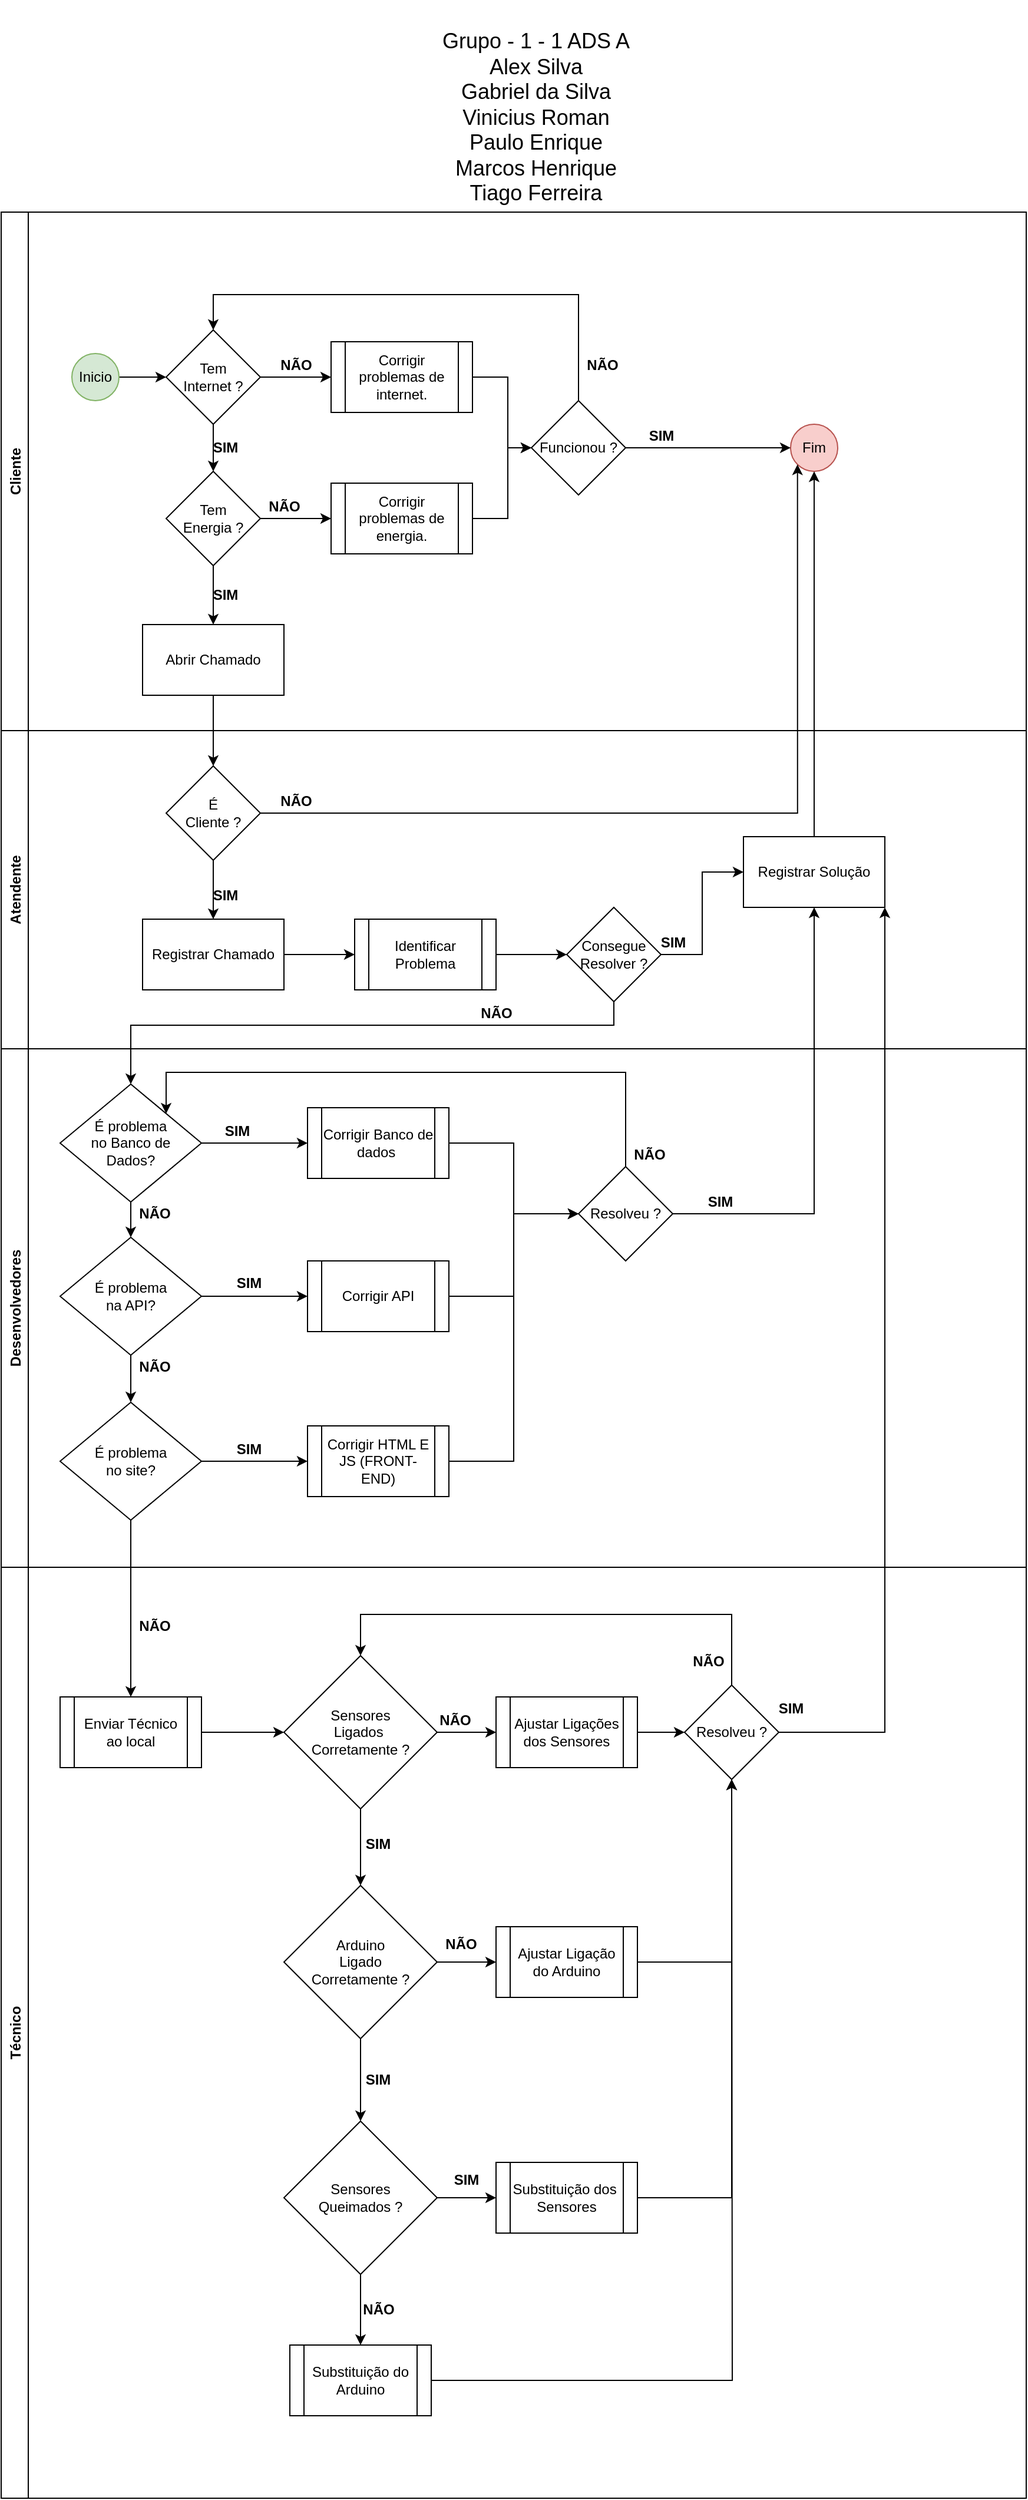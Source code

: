 <mxfile version="18.0.3" type="device"><diagram id="TGBRWINd8MLnC6U2LI5X" name="Page-2"><mxGraphModel dx="1929" dy="582" grid="1" gridSize="10" guides="1" tooltips="1" connect="1" arrows="1" fold="1" page="1" pageScale="1" pageWidth="827" pageHeight="1169" math="0" shadow="0"><root><mxCell id="0"/><mxCell id="1" parent="0"/><mxCell id="ssVDPo7qxLmBIWP_nk92-1" value="Atendente" style="swimlane;horizontal=0;fontFamily=Helvetica;fontSize=12;fontColor=rgb(0, 0, 0);startSize=23;strokeColor=rgb(0, 0, 0);fillColor=none;" parent="1" vertex="1"><mxGeometry x="-40" y="690" width="870" height="270" as="geometry"/></mxCell><mxCell id="ssVDPo7qxLmBIWP_nk92-2" value="" style="edgeStyle=orthogonalEdgeStyle;rounded=0;orthogonalLoop=1;jettySize=auto;html=1;fontFamily=Helvetica;fontSize=12;fontColor=rgb(0, 0, 0);startSize=23;" parent="ssVDPo7qxLmBIWP_nk92-1" source="ssVDPo7qxLmBIWP_nk92-3" target="ssVDPo7qxLmBIWP_nk92-7" edge="1"><mxGeometry relative="1" as="geometry"/></mxCell><mxCell id="ssVDPo7qxLmBIWP_nk92-3" value="É&lt;br&gt;Cliente ?" style="rhombus;whiteSpace=wrap;html=1;fontFamily=Helvetica;fontSize=12;fontColor=rgb(0, 0, 0);startSize=23;strokeColor=rgb(0, 0, 0);fillColor=default;" parent="ssVDPo7qxLmBIWP_nk92-1" vertex="1"><mxGeometry x="140" y="30" width="80" height="80" as="geometry"/></mxCell><mxCell id="ssVDPo7qxLmBIWP_nk92-4" value="&lt;b&gt;NÃO&lt;/b&gt;" style="text;html=1;align=center;verticalAlign=middle;resizable=0;points=[];autosize=1;strokeColor=none;fillColor=none;fontSize=12;fontFamily=Helvetica;fontColor=rgb(0, 0, 0);" parent="ssVDPo7qxLmBIWP_nk92-1" vertex="1"><mxGeometry x="230" y="50" width="40" height="20" as="geometry"/></mxCell><mxCell id="ssVDPo7qxLmBIWP_nk92-5" value="&lt;b&gt;SIM&lt;/b&gt;" style="text;html=1;align=center;verticalAlign=middle;resizable=0;points=[];autosize=1;strokeColor=none;fillColor=none;fontSize=12;fontFamily=Helvetica;fontColor=rgb(0, 0, 0);" parent="ssVDPo7qxLmBIWP_nk92-1" vertex="1"><mxGeometry x="170" y="130" width="40" height="20" as="geometry"/></mxCell><mxCell id="ssVDPo7qxLmBIWP_nk92-6" value="" style="edgeStyle=orthogonalEdgeStyle;rounded=0;orthogonalLoop=1;jettySize=auto;html=1;fontFamily=Helvetica;fontSize=12;fontColor=rgb(0, 0, 0);startSize=23;entryX=0;entryY=0.5;entryDx=0;entryDy=0;" parent="ssVDPo7qxLmBIWP_nk92-1" source="ssVDPo7qxLmBIWP_nk92-7" target="ssVDPo7qxLmBIWP_nk92-9" edge="1"><mxGeometry relative="1" as="geometry"><mxPoint x="330" y="190" as="targetPoint"/></mxGeometry></mxCell><mxCell id="ssVDPo7qxLmBIWP_nk92-7" value="Registrar Chamado" style="whiteSpace=wrap;html=1;strokeColor=rgb(0, 0, 0);fontColor=rgb(0, 0, 0);startSize=23;" parent="ssVDPo7qxLmBIWP_nk92-1" vertex="1"><mxGeometry x="120" y="160" width="120" height="60" as="geometry"/></mxCell><mxCell id="ssVDPo7qxLmBIWP_nk92-8" value="" style="edgeStyle=orthogonalEdgeStyle;rounded=0;orthogonalLoop=1;jettySize=auto;html=1;fontFamily=Helvetica;fontSize=12;fontColor=rgb(0, 0, 0);startSize=23;" parent="ssVDPo7qxLmBIWP_nk92-1" source="ssVDPo7qxLmBIWP_nk92-9" target="ssVDPo7qxLmBIWP_nk92-11" edge="1"><mxGeometry relative="1" as="geometry"/></mxCell><mxCell id="ssVDPo7qxLmBIWP_nk92-9" value="Identificar&lt;br&gt;Problema" style="shape=process;whiteSpace=wrap;html=1;backgroundOutline=1;fontFamily=Helvetica;fontSize=12;fontColor=rgb(0, 0, 0);startSize=23;strokeColor=rgb(0, 0, 0);fillColor=default;" parent="ssVDPo7qxLmBIWP_nk92-1" vertex="1"><mxGeometry x="300" y="160" width="120" height="60" as="geometry"/></mxCell><mxCell id="ssVDPo7qxLmBIWP_nk92-10" style="edgeStyle=orthogonalEdgeStyle;rounded=0;orthogonalLoop=1;jettySize=auto;html=1;exitX=1;exitY=0.5;exitDx=0;exitDy=0;fontFamily=Helvetica;fontSize=12;fontColor=rgb(0, 0, 0);startSize=23;" parent="ssVDPo7qxLmBIWP_nk92-1" source="ssVDPo7qxLmBIWP_nk92-11" target="ssVDPo7qxLmBIWP_nk92-12" edge="1"><mxGeometry relative="1" as="geometry"/></mxCell><mxCell id="ssVDPo7qxLmBIWP_nk92-11" value="Consegue&lt;br&gt;Resolver ?" style="rhombus;whiteSpace=wrap;html=1;fontFamily=Helvetica;fontSize=12;fontColor=rgb(0, 0, 0);startSize=23;strokeColor=rgb(0, 0, 0);fillColor=default;" parent="ssVDPo7qxLmBIWP_nk92-1" vertex="1"><mxGeometry x="480" y="150" width="80" height="80" as="geometry"/></mxCell><mxCell id="ssVDPo7qxLmBIWP_nk92-12" value="Registrar Solução" style="rounded=0;whiteSpace=wrap;html=1;fontFamily=Helvetica;fontSize=12;fontColor=rgb(0, 0, 0);startSize=23;strokeColor=rgb(0, 0, 0);fillColor=default;" parent="ssVDPo7qxLmBIWP_nk92-1" vertex="1"><mxGeometry x="630" y="90" width="120" height="60" as="geometry"/></mxCell><mxCell id="ssVDPo7qxLmBIWP_nk92-13" value="&lt;b&gt;SIM&lt;/b&gt;" style="text;html=1;align=center;verticalAlign=middle;resizable=0;points=[];autosize=1;strokeColor=none;fillColor=none;fontSize=12;fontFamily=Helvetica;fontColor=rgb(0, 0, 0);" parent="ssVDPo7qxLmBIWP_nk92-1" vertex="1"><mxGeometry x="550" y="170" width="40" height="20" as="geometry"/></mxCell><mxCell id="ssVDPo7qxLmBIWP_nk92-14" value="&lt;b&gt;NÃO&lt;/b&gt;" style="text;html=1;align=center;verticalAlign=middle;resizable=0;points=[];autosize=1;strokeColor=none;fillColor=none;fontSize=12;fontFamily=Helvetica;fontColor=rgb(0, 0, 0);" parent="ssVDPo7qxLmBIWP_nk92-1" vertex="1"><mxGeometry x="400" y="230" width="40" height="20" as="geometry"/></mxCell><mxCell id="ssVDPo7qxLmBIWP_nk92-15" value="Desenvolvedores" style="swimlane;horizontal=0;fontFamily=Helvetica;fontSize=12;fontColor=rgb(0, 0, 0);startSize=23;strokeColor=rgb(0, 0, 0);fillColor=none;" parent="1" vertex="1"><mxGeometry x="-40" y="960" width="870" height="440" as="geometry"/></mxCell><mxCell id="ssVDPo7qxLmBIWP_nk92-19" value="" style="edgeStyle=orthogonalEdgeStyle;rounded=0;orthogonalLoop=1;jettySize=auto;html=1;fontFamily=Helvetica;fontSize=12;fontColor=rgb(0, 0, 0);startSize=23;" parent="ssVDPo7qxLmBIWP_nk92-15" source="ssVDPo7qxLmBIWP_nk92-21" target="ssVDPo7qxLmBIWP_nk92-22" edge="1"><mxGeometry relative="1" as="geometry"/></mxCell><mxCell id="ssVDPo7qxLmBIWP_nk92-20" value="" style="edgeStyle=orthogonalEdgeStyle;rounded=0;orthogonalLoop=1;jettySize=auto;html=1;fontFamily=Helvetica;fontSize=12;fontColor=rgb(0, 0, 0);startSize=23;" parent="ssVDPo7qxLmBIWP_nk92-15" source="ssVDPo7qxLmBIWP_nk92-21" target="ssVDPo7qxLmBIWP_nk92-26" edge="1"><mxGeometry relative="1" as="geometry"/></mxCell><mxCell id="ssVDPo7qxLmBIWP_nk92-21" value="É problema&lt;br&gt;no Banco de &lt;br&gt;Dados?" style="rhombus;whiteSpace=wrap;html=1;fontFamily=Helvetica;fontSize=12;fontColor=rgb(0, 0, 0);startSize=23;strokeColor=rgb(0, 0, 0);fillColor=default;" parent="ssVDPo7qxLmBIWP_nk92-15" vertex="1"><mxGeometry x="50" y="30" width="120" height="100" as="geometry"/></mxCell><mxCell id="GJiIgArGKOdjZ00vmNg1-7" style="edgeStyle=orthogonalEdgeStyle;rounded=0;orthogonalLoop=1;jettySize=auto;html=1;exitX=1;exitY=0.5;exitDx=0;exitDy=0;entryX=0;entryY=0.5;entryDx=0;entryDy=0;" edge="1" parent="ssVDPo7qxLmBIWP_nk92-15" source="ssVDPo7qxLmBIWP_nk92-22" target="GJiIgArGKOdjZ00vmNg1-2"><mxGeometry relative="1" as="geometry"/></mxCell><mxCell id="ssVDPo7qxLmBIWP_nk92-22" value="Corrigir Banco de dados&amp;nbsp;" style="shape=process;whiteSpace=wrap;html=1;backgroundOutline=1;fontFamily=Helvetica;fontSize=12;fontColor=rgb(0, 0, 0);startSize=23;strokeColor=rgb(0, 0, 0);fillColor=default;" parent="ssVDPo7qxLmBIWP_nk92-15" vertex="1"><mxGeometry x="260" y="50" width="120" height="60" as="geometry"/></mxCell><mxCell id="ssVDPo7qxLmBIWP_nk92-23" value="&lt;b&gt;SIM&lt;/b&gt;" style="text;html=1;align=center;verticalAlign=middle;resizable=0;points=[];autosize=1;strokeColor=none;fillColor=none;fontSize=12;fontFamily=Helvetica;fontColor=rgb(0, 0, 0);" parent="ssVDPo7qxLmBIWP_nk92-15" vertex="1"><mxGeometry x="180" y="60" width="40" height="20" as="geometry"/></mxCell><mxCell id="ssVDPo7qxLmBIWP_nk92-24" value="" style="edgeStyle=orthogonalEdgeStyle;rounded=0;orthogonalLoop=1;jettySize=auto;html=1;fontFamily=Helvetica;fontSize=12;fontColor=rgb(0, 0, 0);startSize=23;" parent="ssVDPo7qxLmBIWP_nk92-15" source="ssVDPo7qxLmBIWP_nk92-26" target="ssVDPo7qxLmBIWP_nk92-29" edge="1"><mxGeometry relative="1" as="geometry"/></mxCell><mxCell id="GJiIgArGKOdjZ00vmNg1-14" style="edgeStyle=orthogonalEdgeStyle;rounded=0;orthogonalLoop=1;jettySize=auto;html=1;exitX=0.5;exitY=1;exitDx=0;exitDy=0;entryX=0.5;entryY=0;entryDx=0;entryDy=0;" edge="1" parent="ssVDPo7qxLmBIWP_nk92-15" source="ssVDPo7qxLmBIWP_nk92-26" target="GJiIgArGKOdjZ00vmNg1-10"><mxGeometry relative="1" as="geometry"/></mxCell><mxCell id="ssVDPo7qxLmBIWP_nk92-26" value="É problema&lt;br&gt;na API?" style="rhombus;whiteSpace=wrap;html=1;fontFamily=Helvetica;fontSize=12;fontColor=rgb(0, 0, 0);startSize=23;strokeColor=rgb(0, 0, 0);fillColor=default;" parent="ssVDPo7qxLmBIWP_nk92-15" vertex="1"><mxGeometry x="50" y="160" width="120" height="100" as="geometry"/></mxCell><mxCell id="ssVDPo7qxLmBIWP_nk92-27" value="&lt;b&gt;NÃO&lt;/b&gt;" style="text;html=1;align=center;verticalAlign=middle;resizable=0;points=[];autosize=1;strokeColor=none;fillColor=none;fontSize=12;fontFamily=Helvetica;fontColor=rgb(0, 0, 0);" parent="ssVDPo7qxLmBIWP_nk92-15" vertex="1"><mxGeometry x="110" y="130" width="40" height="20" as="geometry"/></mxCell><mxCell id="GJiIgArGKOdjZ00vmNg1-8" style="edgeStyle=orthogonalEdgeStyle;rounded=0;orthogonalLoop=1;jettySize=auto;html=1;exitX=1;exitY=0.5;exitDx=0;exitDy=0;" edge="1" parent="ssVDPo7qxLmBIWP_nk92-15" source="ssVDPo7qxLmBIWP_nk92-29" target="GJiIgArGKOdjZ00vmNg1-2"><mxGeometry relative="1" as="geometry"/></mxCell><mxCell id="ssVDPo7qxLmBIWP_nk92-29" value="Corrigir API" style="shape=process;whiteSpace=wrap;html=1;backgroundOutline=1;fontFamily=Helvetica;fontSize=12;fontColor=rgb(0, 0, 0);startSize=23;strokeColor=rgb(0, 0, 0);fillColor=default;" parent="ssVDPo7qxLmBIWP_nk92-15" vertex="1"><mxGeometry x="260" y="180" width="120" height="60" as="geometry"/></mxCell><mxCell id="ssVDPo7qxLmBIWP_nk92-30" value="&lt;b&gt;SIM&lt;/b&gt;" style="text;html=1;align=center;verticalAlign=middle;resizable=0;points=[];autosize=1;strokeColor=none;fillColor=none;fontSize=12;fontFamily=Helvetica;fontColor=rgb(0, 0, 0);" parent="ssVDPo7qxLmBIWP_nk92-15" vertex="1"><mxGeometry x="190" y="189" width="40" height="20" as="geometry"/></mxCell><mxCell id="ssVDPo7qxLmBIWP_nk92-31" value="&lt;b&gt;NÃO&lt;/b&gt;" style="text;html=1;align=center;verticalAlign=middle;resizable=0;points=[];autosize=1;strokeColor=none;fillColor=none;fontSize=12;fontFamily=Helvetica;fontColor=rgb(0, 0, 0);" parent="ssVDPo7qxLmBIWP_nk92-15" vertex="1"><mxGeometry x="110" y="260" width="40" height="20" as="geometry"/></mxCell><mxCell id="GJiIgArGKOdjZ00vmNg1-9" style="edgeStyle=orthogonalEdgeStyle;rounded=0;orthogonalLoop=1;jettySize=auto;html=1;exitX=1;exitY=0.5;exitDx=0;exitDy=0;entryX=0;entryY=0.5;entryDx=0;entryDy=0;" edge="1" parent="ssVDPo7qxLmBIWP_nk92-15" source="ssVDPo7qxLmBIWP_nk92-33" target="GJiIgArGKOdjZ00vmNg1-2"><mxGeometry relative="1" as="geometry"/></mxCell><mxCell id="ssVDPo7qxLmBIWP_nk92-33" value="Corrigir HTML E JS (FRONT-END)" style="shape=process;whiteSpace=wrap;html=1;backgroundOutline=1;fontFamily=Helvetica;fontSize=12;fontColor=rgb(0, 0, 0);startSize=23;strokeColor=rgb(0, 0, 0);fillColor=default;" parent="ssVDPo7qxLmBIWP_nk92-15" vertex="1"><mxGeometry x="260" y="320" width="120" height="60" as="geometry"/></mxCell><mxCell id="GJiIgArGKOdjZ00vmNg1-3" style="edgeStyle=orthogonalEdgeStyle;rounded=0;orthogonalLoop=1;jettySize=auto;html=1;exitX=0.5;exitY=0;exitDx=0;exitDy=0;entryX=1;entryY=0;entryDx=0;entryDy=0;" edge="1" parent="ssVDPo7qxLmBIWP_nk92-15" source="GJiIgArGKOdjZ00vmNg1-2" target="ssVDPo7qxLmBIWP_nk92-21"><mxGeometry relative="1" as="geometry"><Array as="points"><mxPoint x="530" y="20"/><mxPoint x="140" y="20"/></Array></mxGeometry></mxCell><mxCell id="GJiIgArGKOdjZ00vmNg1-2" value="Resolveu ?" style="rhombus;whiteSpace=wrap;html=1;fontFamily=Helvetica;fontSize=12;fontColor=rgb(0, 0, 0);startSize=23;strokeColor=rgb(0, 0, 0);fillColor=default;" vertex="1" parent="ssVDPo7qxLmBIWP_nk92-15"><mxGeometry x="490" y="100" width="80" height="80" as="geometry"/></mxCell><mxCell id="GJiIgArGKOdjZ00vmNg1-5" value="&lt;b&gt;NÃO&lt;/b&gt;" style="text;html=1;align=center;verticalAlign=middle;resizable=0;points=[];autosize=1;strokeColor=none;fillColor=none;fontSize=12;fontFamily=Helvetica;fontColor=rgb(0, 0, 0);" vertex="1" parent="ssVDPo7qxLmBIWP_nk92-15"><mxGeometry x="530" y="80" width="40" height="20" as="geometry"/></mxCell><mxCell id="GJiIgArGKOdjZ00vmNg1-6" value="&lt;b&gt;SIM&lt;/b&gt;" style="text;html=1;align=center;verticalAlign=middle;resizable=0;points=[];autosize=1;strokeColor=none;fillColor=none;fontSize=12;fontFamily=Helvetica;fontColor=rgb(0, 0, 0);" vertex="1" parent="ssVDPo7qxLmBIWP_nk92-15"><mxGeometry x="590" y="120" width="40" height="20" as="geometry"/></mxCell><mxCell id="GJiIgArGKOdjZ00vmNg1-11" value="" style="edgeStyle=orthogonalEdgeStyle;rounded=0;orthogonalLoop=1;jettySize=auto;html=1;" edge="1" parent="ssVDPo7qxLmBIWP_nk92-15" source="GJiIgArGKOdjZ00vmNg1-10" target="ssVDPo7qxLmBIWP_nk92-33"><mxGeometry relative="1" as="geometry"/></mxCell><mxCell id="GJiIgArGKOdjZ00vmNg1-10" value="É problema&lt;br&gt;no site?" style="rhombus;whiteSpace=wrap;html=1;fontFamily=Helvetica;fontSize=12;fontColor=rgb(0, 0, 0);startSize=23;strokeColor=rgb(0, 0, 0);fillColor=default;" vertex="1" parent="ssVDPo7qxLmBIWP_nk92-15"><mxGeometry x="50" y="300" width="120" height="100" as="geometry"/></mxCell><mxCell id="GJiIgArGKOdjZ00vmNg1-13" value="&lt;b&gt;SIM&lt;/b&gt;" style="text;html=1;align=center;verticalAlign=middle;resizable=0;points=[];autosize=1;strokeColor=none;fillColor=none;fontSize=12;fontFamily=Helvetica;fontColor=rgb(0, 0, 0);" vertex="1" parent="ssVDPo7qxLmBIWP_nk92-15"><mxGeometry x="190" y="330" width="40" height="20" as="geometry"/></mxCell><mxCell id="ssVDPo7qxLmBIWP_nk92-34" value="Técnico" style="swimlane;horizontal=0;fontFamily=Helvetica;fontSize=12;fontColor=rgb(0, 0, 0);startSize=23;strokeColor=rgb(0, 0, 0);fillColor=none;" parent="1" vertex="1"><mxGeometry x="-40" y="1400" width="870" height="790" as="geometry"/></mxCell><mxCell id="ssVDPo7qxLmBIWP_nk92-35" value="" style="edgeStyle=orthogonalEdgeStyle;rounded=0;orthogonalLoop=1;jettySize=auto;html=1;fontFamily=Helvetica;fontSize=12;fontColor=rgb(0, 0, 0);startSize=23;" parent="ssVDPo7qxLmBIWP_nk92-34" source="ssVDPo7qxLmBIWP_nk92-36" target="ssVDPo7qxLmBIWP_nk92-39" edge="1"><mxGeometry relative="1" as="geometry"/></mxCell><mxCell id="ssVDPo7qxLmBIWP_nk92-36" value="Enviar Técnico ao local" style="shape=process;whiteSpace=wrap;html=1;backgroundOutline=1;fontFamily=Helvetica;fontSize=12;fontColor=rgb(0, 0, 0);startSize=23;strokeColor=rgb(0, 0, 0);fillColor=default;" parent="ssVDPo7qxLmBIWP_nk92-34" vertex="1"><mxGeometry x="50" y="110" width="120" height="60" as="geometry"/></mxCell><mxCell id="ssVDPo7qxLmBIWP_nk92-37" value="" style="edgeStyle=orthogonalEdgeStyle;rounded=0;orthogonalLoop=1;jettySize=auto;html=1;fontFamily=Helvetica;fontSize=12;fontColor=rgb(0, 0, 0);startSize=23;" parent="ssVDPo7qxLmBIWP_nk92-34" source="ssVDPo7qxLmBIWP_nk92-39" target="ssVDPo7qxLmBIWP_nk92-44" edge="1"><mxGeometry relative="1" as="geometry"/></mxCell><mxCell id="ssVDPo7qxLmBIWP_nk92-38" value="" style="edgeStyle=orthogonalEdgeStyle;rounded=0;orthogonalLoop=1;jettySize=auto;html=1;fontFamily=Helvetica;fontSize=12;fontColor=rgb(0, 0, 0);startSize=23;entryX=0.5;entryY=0;entryDx=0;entryDy=0;" parent="ssVDPo7qxLmBIWP_nk92-34" source="ssVDPo7qxLmBIWP_nk92-39" target="ssVDPo7qxLmBIWP_nk92-50" edge="1"><mxGeometry relative="1" as="geometry"><mxPoint x="305" y="270" as="targetPoint"/></mxGeometry></mxCell><mxCell id="ssVDPo7qxLmBIWP_nk92-39" value="Sensores&lt;br&gt;Ligados&amp;nbsp;&lt;br&gt;Corretamente ?" style="rhombus;whiteSpace=wrap;html=1;fontFamily=Helvetica;fontSize=12;fontColor=rgb(0, 0, 0);startSize=23;strokeColor=rgb(0, 0, 0);fillColor=default;" parent="ssVDPo7qxLmBIWP_nk92-34" vertex="1"><mxGeometry x="240" y="75" width="130" height="130" as="geometry"/></mxCell><mxCell id="ssVDPo7qxLmBIWP_nk92-40" style="edgeStyle=orthogonalEdgeStyle;rounded=0;orthogonalLoop=1;jettySize=auto;html=1;exitX=0.5;exitY=0;exitDx=0;exitDy=0;entryX=0.5;entryY=0;entryDx=0;entryDy=0;fontFamily=Helvetica;fontSize=12;fontColor=rgb(0, 0, 0);startSize=23;" parent="ssVDPo7qxLmBIWP_nk92-34" source="ssVDPo7qxLmBIWP_nk92-41" target="ssVDPo7qxLmBIWP_nk92-39" edge="1"><mxGeometry relative="1" as="geometry"><Array as="points"><mxPoint x="620" y="40"/><mxPoint x="305" y="40"/></Array></mxGeometry></mxCell><mxCell id="ssVDPo7qxLmBIWP_nk92-41" value="Resolveu ?" style="rhombus;whiteSpace=wrap;html=1;fontFamily=Helvetica;fontSize=12;fontColor=rgb(0, 0, 0);startSize=23;strokeColor=rgb(0, 0, 0);fillColor=default;" parent="ssVDPo7qxLmBIWP_nk92-34" vertex="1"><mxGeometry x="580" y="100" width="80" height="80" as="geometry"/></mxCell><mxCell id="ssVDPo7qxLmBIWP_nk92-42" value="&lt;b&gt;NÃO&lt;/b&gt;" style="text;html=1;align=center;verticalAlign=middle;resizable=0;points=[];autosize=1;strokeColor=none;fillColor=none;fontSize=12;fontFamily=Helvetica;fontColor=rgb(0, 0, 0);" parent="ssVDPo7qxLmBIWP_nk92-34" vertex="1"><mxGeometry x="580" y="70" width="40" height="20" as="geometry"/></mxCell><mxCell id="ssVDPo7qxLmBIWP_nk92-43" value="" style="edgeStyle=orthogonalEdgeStyle;rounded=0;orthogonalLoop=1;jettySize=auto;html=1;fontFamily=Helvetica;fontSize=12;fontColor=rgb(0, 0, 0);startSize=23;" parent="ssVDPo7qxLmBIWP_nk92-34" source="ssVDPo7qxLmBIWP_nk92-44" target="ssVDPo7qxLmBIWP_nk92-41" edge="1"><mxGeometry relative="1" as="geometry"/></mxCell><mxCell id="ssVDPo7qxLmBIWP_nk92-44" value="Ajustar Ligações dos Sensores" style="shape=process;whiteSpace=wrap;html=1;backgroundOutline=1;fontFamily=Helvetica;fontSize=12;fontColor=rgb(0, 0, 0);startSize=23;strokeColor=rgb(0, 0, 0);fillColor=default;" parent="ssVDPo7qxLmBIWP_nk92-34" vertex="1"><mxGeometry x="420" y="110" width="120" height="60" as="geometry"/></mxCell><mxCell id="ssVDPo7qxLmBIWP_nk92-45" value="&lt;b&gt;NÃO&lt;/b&gt;" style="text;html=1;align=center;verticalAlign=middle;resizable=0;points=[];autosize=1;strokeColor=none;fillColor=none;fontSize=12;fontFamily=Helvetica;fontColor=rgb(0, 0, 0);" parent="ssVDPo7qxLmBIWP_nk92-34" vertex="1"><mxGeometry x="365" y="120" width="40" height="20" as="geometry"/></mxCell><mxCell id="ssVDPo7qxLmBIWP_nk92-46" value="&lt;b&gt;SIM&lt;/b&gt;" style="text;html=1;align=center;verticalAlign=middle;resizable=0;points=[];autosize=1;strokeColor=none;fillColor=none;fontSize=12;fontFamily=Helvetica;fontColor=rgb(0, 0, 0);" parent="ssVDPo7qxLmBIWP_nk92-34" vertex="1"><mxGeometry x="650" y="110" width="40" height="20" as="geometry"/></mxCell><mxCell id="ssVDPo7qxLmBIWP_nk92-47" value="&lt;b&gt;SIM&lt;/b&gt;" style="text;html=1;strokeColor=none;fillColor=none;align=center;verticalAlign=middle;whiteSpace=wrap;rounded=0;fontFamily=Helvetica;fontSize=12;fontColor=rgb(0, 0, 0);startSize=23;" parent="ssVDPo7qxLmBIWP_nk92-34" vertex="1"><mxGeometry x="290" y="220" width="60" height="30" as="geometry"/></mxCell><mxCell id="ssVDPo7qxLmBIWP_nk92-48" value="" style="edgeStyle=orthogonalEdgeStyle;rounded=0;orthogonalLoop=1;jettySize=auto;html=1;fontFamily=Helvetica;fontSize=12;fontColor=rgb(0, 0, 0);startSize=23;" parent="ssVDPo7qxLmBIWP_nk92-34" source="ssVDPo7qxLmBIWP_nk92-50" target="ssVDPo7qxLmBIWP_nk92-52" edge="1"><mxGeometry relative="1" as="geometry"/></mxCell><mxCell id="ssVDPo7qxLmBIWP_nk92-49" value="" style="edgeStyle=orthogonalEdgeStyle;rounded=0;orthogonalLoop=1;jettySize=auto;html=1;fontFamily=Helvetica;fontSize=12;fontColor=rgb(0, 0, 0);startSize=23;entryX=0.5;entryY=0;entryDx=0;entryDy=0;" parent="ssVDPo7qxLmBIWP_nk92-34" source="ssVDPo7qxLmBIWP_nk92-50" target="ssVDPo7qxLmBIWP_nk92-57" edge="1"><mxGeometry relative="1" as="geometry"><mxPoint x="305" y="474" as="targetPoint"/></mxGeometry></mxCell><mxCell id="ssVDPo7qxLmBIWP_nk92-50" value="Arduino&lt;br&gt;Ligado&lt;br&gt;Corretamente ?" style="rhombus;whiteSpace=wrap;html=1;fontFamily=Helvetica;fontSize=12;fontColor=rgb(0, 0, 0);startSize=23;strokeColor=rgb(0, 0, 0);fillColor=default;" parent="ssVDPo7qxLmBIWP_nk92-34" vertex="1"><mxGeometry x="240" y="270" width="130" height="130" as="geometry"/></mxCell><mxCell id="ssVDPo7qxLmBIWP_nk92-51" style="edgeStyle=orthogonalEdgeStyle;rounded=0;orthogonalLoop=1;jettySize=auto;html=1;exitX=1;exitY=0.5;exitDx=0;exitDy=0;entryX=0.5;entryY=1;entryDx=0;entryDy=0;fontFamily=Helvetica;fontSize=12;fontColor=rgb(0, 0, 0);startSize=23;" parent="ssVDPo7qxLmBIWP_nk92-34" source="ssVDPo7qxLmBIWP_nk92-52" target="ssVDPo7qxLmBIWP_nk92-41" edge="1"><mxGeometry relative="1" as="geometry"/></mxCell><mxCell id="ssVDPo7qxLmBIWP_nk92-52" value="Ajustar Ligação do Arduino" style="shape=process;whiteSpace=wrap;html=1;backgroundOutline=1;fontFamily=Helvetica;fontSize=12;fontColor=rgb(0, 0, 0);startSize=23;strokeColor=rgb(0, 0, 0);fillColor=default;" parent="ssVDPo7qxLmBIWP_nk92-34" vertex="1"><mxGeometry x="420" y="305" width="120" height="60" as="geometry"/></mxCell><mxCell id="ssVDPo7qxLmBIWP_nk92-53" value="&lt;b&gt;NÃO&lt;/b&gt;" style="text;html=1;align=center;verticalAlign=middle;resizable=0;points=[];autosize=1;strokeColor=none;fillColor=none;fontSize=12;fontFamily=Helvetica;fontColor=rgb(0, 0, 0);" parent="ssVDPo7qxLmBIWP_nk92-34" vertex="1"><mxGeometry x="370" y="310" width="40" height="20" as="geometry"/></mxCell><mxCell id="ssVDPo7qxLmBIWP_nk92-54" value="&lt;b&gt;SIM&lt;/b&gt;" style="text;html=1;strokeColor=none;fillColor=none;align=center;verticalAlign=middle;whiteSpace=wrap;rounded=0;fontFamily=Helvetica;fontSize=12;fontColor=rgb(0, 0, 0);startSize=23;" parent="ssVDPo7qxLmBIWP_nk92-34" vertex="1"><mxGeometry x="290" y="420" width="60" height="30" as="geometry"/></mxCell><mxCell id="ssVDPo7qxLmBIWP_nk92-55" value="" style="edgeStyle=orthogonalEdgeStyle;rounded=0;orthogonalLoop=1;jettySize=auto;html=1;fontFamily=Helvetica;fontSize=12;fontColor=rgb(0, 0, 0);startSize=23;" parent="ssVDPo7qxLmBIWP_nk92-34" source="ssVDPo7qxLmBIWP_nk92-57" target="ssVDPo7qxLmBIWP_nk92-59" edge="1"><mxGeometry relative="1" as="geometry"/></mxCell><mxCell id="ssVDPo7qxLmBIWP_nk92-56" style="edgeStyle=orthogonalEdgeStyle;rounded=0;orthogonalLoop=1;jettySize=auto;html=1;exitX=0.5;exitY=1;exitDx=0;exitDy=0;entryX=0.5;entryY=0;entryDx=0;entryDy=0;fontFamily=Helvetica;fontSize=12;fontColor=rgb(0, 0, 0);startSize=23;" parent="ssVDPo7qxLmBIWP_nk92-34" source="ssVDPo7qxLmBIWP_nk92-57" target="ssVDPo7qxLmBIWP_nk92-61" edge="1"><mxGeometry relative="1" as="geometry"><mxPoint x="305" y="630.0" as="targetPoint"/></mxGeometry></mxCell><mxCell id="ssVDPo7qxLmBIWP_nk92-57" value="Sensores&lt;br&gt;Queimados ?" style="rhombus;whiteSpace=wrap;html=1;fontFamily=Helvetica;fontSize=12;fontColor=rgb(0, 0, 0);startSize=23;strokeColor=rgb(0, 0, 0);fillColor=default;" parent="ssVDPo7qxLmBIWP_nk92-34" vertex="1"><mxGeometry x="240" y="470" width="130" height="130" as="geometry"/></mxCell><mxCell id="ssVDPo7qxLmBIWP_nk92-58" style="edgeStyle=orthogonalEdgeStyle;rounded=0;orthogonalLoop=1;jettySize=auto;html=1;exitX=1;exitY=0.5;exitDx=0;exitDy=0;entryX=0.5;entryY=1;entryDx=0;entryDy=0;fontFamily=Helvetica;fontSize=12;fontColor=rgb(0, 0, 0);startSize=23;" parent="ssVDPo7qxLmBIWP_nk92-34" source="ssVDPo7qxLmBIWP_nk92-59" target="ssVDPo7qxLmBIWP_nk92-41" edge="1"><mxGeometry relative="1" as="geometry"/></mxCell><mxCell id="ssVDPo7qxLmBIWP_nk92-59" value="Substituição dos&amp;nbsp;&lt;br&gt;Sensores" style="shape=process;whiteSpace=wrap;html=1;backgroundOutline=1;fontFamily=Helvetica;fontSize=12;fontColor=rgb(0, 0, 0);startSize=23;strokeColor=rgb(0, 0, 0);fillColor=default;" parent="ssVDPo7qxLmBIWP_nk92-34" vertex="1"><mxGeometry x="420" y="505" width="120" height="60" as="geometry"/></mxCell><mxCell id="ssVDPo7qxLmBIWP_nk92-60" value="&lt;b&gt;SIM&lt;/b&gt;" style="text;html=1;strokeColor=none;fillColor=none;align=center;verticalAlign=middle;whiteSpace=wrap;rounded=0;fontFamily=Helvetica;fontSize=12;fontColor=rgb(0, 0, 0);startSize=23;" parent="ssVDPo7qxLmBIWP_nk92-34" vertex="1"><mxGeometry x="365" y="505" width="60" height="30" as="geometry"/></mxCell><mxCell id="ssVDPo7qxLmBIWP_nk92-61" value="Substituição do&lt;br&gt;Arduino" style="shape=process;whiteSpace=wrap;html=1;backgroundOutline=1;fontFamily=Helvetica;fontSize=12;fontColor=rgb(0, 0, 0);startSize=23;strokeColor=rgb(0, 0, 0);fillColor=default;" parent="ssVDPo7qxLmBIWP_nk92-34" vertex="1"><mxGeometry x="245" y="660" width="120" height="60" as="geometry"/></mxCell><mxCell id="ssVDPo7qxLmBIWP_nk92-62" value="&lt;b&gt;NÃO&lt;/b&gt;" style="text;html=1;align=center;verticalAlign=middle;resizable=0;points=[];autosize=1;strokeColor=none;fillColor=none;fontSize=12;fontFamily=Helvetica;fontColor=rgb(0, 0, 0);" parent="ssVDPo7qxLmBIWP_nk92-34" vertex="1"><mxGeometry x="300" y="620" width="40" height="20" as="geometry"/></mxCell><mxCell id="ssVDPo7qxLmBIWP_nk92-18" value="&lt;b&gt;NÃO&lt;/b&gt;" style="text;html=1;align=center;verticalAlign=middle;resizable=0;points=[];autosize=1;strokeColor=none;fillColor=none;fontSize=12;fontFamily=Helvetica;fontColor=rgb(0, 0, 0);" parent="ssVDPo7qxLmBIWP_nk92-34" vertex="1"><mxGeometry x="110" y="40" width="40" height="20" as="geometry"/></mxCell><mxCell id="ssVDPo7qxLmBIWP_nk92-63" value="&lt;b&gt;NÃO&lt;/b&gt;" style="text;html=1;align=center;verticalAlign=middle;resizable=0;points=[];autosize=1;strokeColor=none;fillColor=none;fontSize=12;fontFamily=Helvetica;fontColor=rgb(0, 0, 0);" parent="1" vertex="1"><mxGeometry x="280" y="370" width="40" height="20" as="geometry"/></mxCell><mxCell id="ssVDPo7qxLmBIWP_nk92-64" value="Cliente" style="swimlane;horizontal=0;fontFamily=Helvetica;fontSize=12;fontColor=rgb(0, 0, 0);startSize=23;strokeColor=rgb(0, 0, 0);fillColor=none;swimlaneFillColor=none;" parent="1" vertex="1"><mxGeometry x="-40" y="250" width="870" height="440" as="geometry"/></mxCell><mxCell id="ssVDPo7qxLmBIWP_nk92-65" value="" style="edgeStyle=orthogonalEdgeStyle;rounded=0;orthogonalLoop=1;jettySize=auto;html=1;fontFamily=Helvetica;fontSize=12;fontColor=rgb(0, 0, 0);startSize=23;" parent="ssVDPo7qxLmBIWP_nk92-64" source="ssVDPo7qxLmBIWP_nk92-66" target="ssVDPo7qxLmBIWP_nk92-70" edge="1"><mxGeometry relative="1" as="geometry"/></mxCell><mxCell id="ssVDPo7qxLmBIWP_nk92-66" value="Inicio" style="ellipse;whiteSpace=wrap;html=1;aspect=fixed;fontFamily=Helvetica;fontSize=12;startSize=23;strokeColor=#82b366;fillColor=#d5e8d4;" parent="ssVDPo7qxLmBIWP_nk92-64" vertex="1"><mxGeometry x="60" y="120" width="40" height="40" as="geometry"/></mxCell><mxCell id="ssVDPo7qxLmBIWP_nk92-67" value="Fim" style="ellipse;whiteSpace=wrap;html=1;aspect=fixed;fontFamily=Helvetica;fontSize=12;startSize=23;strokeColor=#b85450;fillColor=#f8cecc;" parent="ssVDPo7qxLmBIWP_nk92-64" vertex="1"><mxGeometry x="670" y="180" width="40" height="40" as="geometry"/></mxCell><mxCell id="ssVDPo7qxLmBIWP_nk92-68" value="" style="edgeStyle=orthogonalEdgeStyle;rounded=0;orthogonalLoop=1;jettySize=auto;html=1;fontFamily=Helvetica;fontSize=12;fontColor=rgb(0, 0, 0);startSize=23;" parent="ssVDPo7qxLmBIWP_nk92-64" source="ssVDPo7qxLmBIWP_nk92-70" target="ssVDPo7qxLmBIWP_nk92-72" edge="1"><mxGeometry relative="1" as="geometry"/></mxCell><mxCell id="ssVDPo7qxLmBIWP_nk92-69" value="" style="edgeStyle=orthogonalEdgeStyle;rounded=0;orthogonalLoop=1;jettySize=auto;html=1;fontFamily=Helvetica;fontSize=12;fontColor=rgb(0, 0, 0);startSize=23;" parent="ssVDPo7qxLmBIWP_nk92-64" source="ssVDPo7qxLmBIWP_nk92-70" target="ssVDPo7qxLmBIWP_nk92-74" edge="1"><mxGeometry relative="1" as="geometry"/></mxCell><mxCell id="ssVDPo7qxLmBIWP_nk92-70" value="Tem&lt;br&gt;Internet ?" style="rhombus;whiteSpace=wrap;html=1;fontFamily=Helvetica;fontSize=12;fontColor=rgb(0, 0, 0);startSize=23;strokeColor=rgb(0, 0, 0);fillColor=default;" parent="ssVDPo7qxLmBIWP_nk92-64" vertex="1"><mxGeometry x="140" y="100" width="80" height="80" as="geometry"/></mxCell><mxCell id="ssVDPo7qxLmBIWP_nk92-71" style="edgeStyle=orthogonalEdgeStyle;rounded=0;orthogonalLoop=1;jettySize=auto;html=1;exitX=1;exitY=0.5;exitDx=0;exitDy=0;entryX=0;entryY=0.5;entryDx=0;entryDy=0;fontFamily=Helvetica;fontSize=12;fontColor=rgb(0, 0, 0);startSize=23;" parent="ssVDPo7qxLmBIWP_nk92-64" source="ssVDPo7qxLmBIWP_nk92-72" target="ssVDPo7qxLmBIWP_nk92-81" edge="1"><mxGeometry relative="1" as="geometry"><Array as="points"><mxPoint x="430" y="140"/><mxPoint x="430" y="200"/></Array></mxGeometry></mxCell><mxCell id="ssVDPo7qxLmBIWP_nk92-72" value="Corrigir problemas de internet." style="shape=process;whiteSpace=wrap;html=1;backgroundOutline=1;fontFamily=Helvetica;fontSize=12;fontColor=rgb(0, 0, 0);startSize=23;strokeColor=rgb(0, 0, 0);fillColor=default;" parent="ssVDPo7qxLmBIWP_nk92-64" vertex="1"><mxGeometry x="280" y="110" width="120" height="60" as="geometry"/></mxCell><mxCell id="ssVDPo7qxLmBIWP_nk92-73" value="" style="edgeStyle=orthogonalEdgeStyle;rounded=0;orthogonalLoop=1;jettySize=auto;html=1;fontFamily=Helvetica;fontSize=12;fontColor=rgb(0, 0, 0);startSize=23;" parent="ssVDPo7qxLmBIWP_nk92-64" source="ssVDPo7qxLmBIWP_nk92-74" target="ssVDPo7qxLmBIWP_nk92-77" edge="1"><mxGeometry relative="1" as="geometry"/></mxCell><mxCell id="ssVDPo7qxLmBIWP_nk92-74" value="Tem&lt;br&gt;Energia ?" style="rhombus;whiteSpace=wrap;html=1;fontFamily=Helvetica;fontSize=12;fontColor=rgb(0, 0, 0);startSize=23;strokeColor=rgb(0, 0, 0);fillColor=default;" parent="ssVDPo7qxLmBIWP_nk92-64" vertex="1"><mxGeometry x="140" y="220" width="80" height="80" as="geometry"/></mxCell><mxCell id="ssVDPo7qxLmBIWP_nk92-75" value="&lt;b&gt;SIM&lt;/b&gt;" style="text;html=1;align=center;verticalAlign=middle;resizable=0;points=[];autosize=1;strokeColor=none;fillColor=none;fontSize=12;fontFamily=Helvetica;fontColor=rgb(0, 0, 0);" parent="ssVDPo7qxLmBIWP_nk92-64" vertex="1"><mxGeometry x="170" y="190" width="40" height="20" as="geometry"/></mxCell><mxCell id="ssVDPo7qxLmBIWP_nk92-76" style="edgeStyle=orthogonalEdgeStyle;rounded=0;orthogonalLoop=1;jettySize=auto;html=1;exitX=1;exitY=0.5;exitDx=0;exitDy=0;entryX=0;entryY=0.5;entryDx=0;entryDy=0;fontFamily=Helvetica;fontSize=12;fontColor=rgb(0, 0, 0);startSize=23;" parent="ssVDPo7qxLmBIWP_nk92-64" source="ssVDPo7qxLmBIWP_nk92-77" target="ssVDPo7qxLmBIWP_nk92-81" edge="1"><mxGeometry relative="1" as="geometry"><Array as="points"><mxPoint x="430" y="260"/><mxPoint x="430" y="200"/></Array></mxGeometry></mxCell><mxCell id="ssVDPo7qxLmBIWP_nk92-77" value="Corrigir problemas de energia." style="shape=process;whiteSpace=wrap;html=1;backgroundOutline=1;fontFamily=Helvetica;fontSize=12;fontColor=rgb(0, 0, 0);startSize=23;strokeColor=rgb(0, 0, 0);fillColor=default;" parent="ssVDPo7qxLmBIWP_nk92-64" vertex="1"><mxGeometry x="280" y="230" width="120" height="60" as="geometry"/></mxCell><mxCell id="ssVDPo7qxLmBIWP_nk92-78" value="&lt;b&gt;NÃO&lt;/b&gt;" style="text;html=1;align=center;verticalAlign=middle;resizable=0;points=[];autosize=1;strokeColor=none;fillColor=none;fontSize=12;fontFamily=Helvetica;fontColor=rgb(0, 0, 0);" parent="ssVDPo7qxLmBIWP_nk92-64" vertex="1"><mxGeometry x="220" y="240" width="40" height="20" as="geometry"/></mxCell><mxCell id="ssVDPo7qxLmBIWP_nk92-79" value="" style="edgeStyle=orthogonalEdgeStyle;rounded=0;orthogonalLoop=1;jettySize=auto;html=1;fontFamily=Helvetica;fontSize=12;fontColor=rgb(0, 0, 0);startSize=23;" parent="ssVDPo7qxLmBIWP_nk92-64" source="ssVDPo7qxLmBIWP_nk92-81" target="ssVDPo7qxLmBIWP_nk92-67" edge="1"><mxGeometry relative="1" as="geometry"/></mxCell><mxCell id="ssVDPo7qxLmBIWP_nk92-80" style="edgeStyle=orthogonalEdgeStyle;rounded=0;orthogonalLoop=1;jettySize=auto;html=1;exitX=0.5;exitY=0;exitDx=0;exitDy=0;entryX=0.5;entryY=0;entryDx=0;entryDy=0;fontFamily=Helvetica;fontSize=12;fontColor=rgb(0, 0, 0);startSize=23;" parent="ssVDPo7qxLmBIWP_nk92-64" source="ssVDPo7qxLmBIWP_nk92-81" target="ssVDPo7qxLmBIWP_nk92-70" edge="1"><mxGeometry relative="1" as="geometry"><Array as="points"><mxPoint x="490" y="70"/><mxPoint x="180" y="70"/></Array></mxGeometry></mxCell><mxCell id="ssVDPo7qxLmBIWP_nk92-81" value="Funcionou ?" style="rhombus;whiteSpace=wrap;html=1;fontFamily=Helvetica;fontSize=12;fontColor=rgb(0, 0, 0);startSize=23;strokeColor=rgb(0, 0, 0);fillColor=default;" parent="ssVDPo7qxLmBIWP_nk92-64" vertex="1"><mxGeometry x="450" y="160" width="80" height="80" as="geometry"/></mxCell><mxCell id="ssVDPo7qxLmBIWP_nk92-82" value="&lt;b&gt;SIM&lt;/b&gt;" style="text;html=1;align=center;verticalAlign=middle;resizable=0;points=[];autosize=1;strokeColor=none;fillColor=none;fontSize=12;fontFamily=Helvetica;fontColor=rgb(0, 0, 0);" parent="ssVDPo7qxLmBIWP_nk92-64" vertex="1"><mxGeometry x="540" y="180" width="40" height="20" as="geometry"/></mxCell><mxCell id="ssVDPo7qxLmBIWP_nk92-83" value="&lt;b&gt;NÃO&lt;/b&gt;" style="text;html=1;align=center;verticalAlign=middle;resizable=0;points=[];autosize=1;strokeColor=none;fillColor=none;fontSize=12;fontFamily=Helvetica;fontColor=rgb(0, 0, 0);" parent="ssVDPo7qxLmBIWP_nk92-64" vertex="1"><mxGeometry x="490" y="120" width="40" height="20" as="geometry"/></mxCell><mxCell id="ssVDPo7qxLmBIWP_nk92-84" value="Abrir Chamado" style="whiteSpace=wrap;html=1;strokeColor=rgb(0, 0, 0);fontColor=rgb(0, 0, 0);startSize=23;" parent="ssVDPo7qxLmBIWP_nk92-64" vertex="1"><mxGeometry x="120" y="350" width="120" height="60" as="geometry"/></mxCell><mxCell id="ssVDPo7qxLmBIWP_nk92-85" value="" style="edgeStyle=orthogonalEdgeStyle;rounded=0;orthogonalLoop=1;jettySize=auto;html=1;fontFamily=Helvetica;fontSize=12;fontColor=rgb(0, 0, 0);startSize=23;" parent="ssVDPo7qxLmBIWP_nk92-64" source="ssVDPo7qxLmBIWP_nk92-74" target="ssVDPo7qxLmBIWP_nk92-84" edge="1"><mxGeometry relative="1" as="geometry"/></mxCell><mxCell id="ssVDPo7qxLmBIWP_nk92-86" value="&lt;b&gt;SIM&lt;/b&gt;" style="text;html=1;align=center;verticalAlign=middle;resizable=0;points=[];autosize=1;strokeColor=none;fillColor=none;fontSize=12;fontFamily=Helvetica;fontColor=rgb(0, 0, 0);" parent="ssVDPo7qxLmBIWP_nk92-64" vertex="1"><mxGeometry x="170" y="315" width="40" height="20" as="geometry"/></mxCell><mxCell id="GJiIgArGKOdjZ00vmNg1-1" value="&lt;b&gt;NÃO&lt;/b&gt;" style="text;html=1;align=center;verticalAlign=middle;resizable=0;points=[];autosize=1;strokeColor=none;fillColor=none;fontSize=12;fontFamily=Helvetica;fontColor=rgb(0, 0, 0);" vertex="1" parent="ssVDPo7qxLmBIWP_nk92-64"><mxGeometry x="230" y="120" width="40" height="20" as="geometry"/></mxCell><mxCell id="ssVDPo7qxLmBIWP_nk92-87" value="" style="edgeStyle=orthogonalEdgeStyle;rounded=0;orthogonalLoop=1;jettySize=auto;html=1;fontFamily=Helvetica;fontSize=12;fontColor=rgb(0, 0, 0);startSize=23;entryX=0.5;entryY=0;entryDx=0;entryDy=0;" parent="1" source="ssVDPo7qxLmBIWP_nk92-84" target="ssVDPo7qxLmBIWP_nk92-3" edge="1"><mxGeometry relative="1" as="geometry"><mxPoint x="240" y="720" as="targetPoint"/></mxGeometry></mxCell><mxCell id="ssVDPo7qxLmBIWP_nk92-89" style="edgeStyle=orthogonalEdgeStyle;rounded=0;orthogonalLoop=1;jettySize=auto;html=1;exitX=0.5;exitY=0;exitDx=0;exitDy=0;entryX=0.5;entryY=1;entryDx=0;entryDy=0;fontFamily=Helvetica;fontSize=12;fontColor=rgb(0, 0, 0);startSize=23;" parent="1" source="ssVDPo7qxLmBIWP_nk92-12" target="ssVDPo7qxLmBIWP_nk92-67" edge="1"><mxGeometry relative="1" as="geometry"/></mxCell><mxCell id="ssVDPo7qxLmBIWP_nk92-92" style="edgeStyle=orthogonalEdgeStyle;rounded=0;orthogonalLoop=1;jettySize=auto;html=1;exitX=1;exitY=0.5;exitDx=0;exitDy=0;entryX=1;entryY=1;entryDx=0;entryDy=0;fontFamily=Helvetica;fontSize=12;fontColor=rgb(0, 0, 0);startSize=23;" parent="1" source="ssVDPo7qxLmBIWP_nk92-41" target="ssVDPo7qxLmBIWP_nk92-12" edge="1"><mxGeometry relative="1" as="geometry"/></mxCell><mxCell id="ssVDPo7qxLmBIWP_nk92-93" style="edgeStyle=orthogonalEdgeStyle;rounded=0;orthogonalLoop=1;jettySize=auto;html=1;exitX=0.5;exitY=1;exitDx=0;exitDy=0;entryX=0.5;entryY=0;entryDx=0;entryDy=0;fontFamily=Helvetica;fontSize=12;fontColor=rgb(0, 0, 0);startSize=23;" parent="1" source="ssVDPo7qxLmBIWP_nk92-11" target="ssVDPo7qxLmBIWP_nk92-21" edge="1"><mxGeometry relative="1" as="geometry"><mxPoint x="70" y="990" as="targetPoint"/><Array as="points"><mxPoint x="480" y="940"/><mxPoint x="70" y="940"/></Array></mxGeometry></mxCell><mxCell id="ssVDPo7qxLmBIWP_nk92-95" style="edgeStyle=orthogonalEdgeStyle;rounded=0;orthogonalLoop=1;jettySize=auto;html=1;exitX=1;exitY=0.5;exitDx=0;exitDy=0;fontFamily=Helvetica;fontSize=12;fontColor=rgb(0, 0, 0);startSize=23;" parent="1" source="ssVDPo7qxLmBIWP_nk92-61" edge="1"><mxGeometry relative="1" as="geometry"><mxPoint x="580" y="1580" as="targetPoint"/></mxGeometry></mxCell><mxCell id="GJiIgArGKOdjZ00vmNg1-4" style="edgeStyle=orthogonalEdgeStyle;rounded=0;orthogonalLoop=1;jettySize=auto;html=1;exitX=1;exitY=0.5;exitDx=0;exitDy=0;entryX=0.5;entryY=1;entryDx=0;entryDy=0;" edge="1" parent="1" source="GJiIgArGKOdjZ00vmNg1-2" target="ssVDPo7qxLmBIWP_nk92-12"><mxGeometry relative="1" as="geometry"/></mxCell><mxCell id="GJiIgArGKOdjZ00vmNg1-12" style="edgeStyle=orthogonalEdgeStyle;rounded=0;orthogonalLoop=1;jettySize=auto;html=1;exitX=0.5;exitY=1;exitDx=0;exitDy=0;entryX=0.5;entryY=0;entryDx=0;entryDy=0;" edge="1" parent="1" source="GJiIgArGKOdjZ00vmNg1-10" target="ssVDPo7qxLmBIWP_nk92-36"><mxGeometry relative="1" as="geometry"/></mxCell><mxCell id="GJiIgArGKOdjZ00vmNg1-15" style="edgeStyle=orthogonalEdgeStyle;rounded=0;orthogonalLoop=1;jettySize=auto;html=1;exitX=1;exitY=0.5;exitDx=0;exitDy=0;entryX=0;entryY=1;entryDx=0;entryDy=0;" edge="1" parent="1" source="ssVDPo7qxLmBIWP_nk92-3" target="ssVDPo7qxLmBIWP_nk92-67"><mxGeometry relative="1" as="geometry"/></mxCell><mxCell id="GJiIgArGKOdjZ00vmNg1-16" value="Grupo - 1 - 1 ADS A&lt;br style=&quot;font-size: 18px;&quot;&gt;Alex Silva&lt;br&gt;Gabriel da Silva&lt;br&gt;Vinicius Roman&lt;br&gt;Paulo Enrique&lt;br&gt;Marcos Henrique&lt;br&gt;Tiago Ferreira" style="text;html=1;strokeColor=none;fillColor=none;align=center;verticalAlign=middle;whiteSpace=wrap;rounded=0;fontSize=18;" vertex="1" parent="1"><mxGeometry x="164" y="70" width="500" height="200" as="geometry"/></mxCell></root></mxGraphModel></diagram></mxfile>